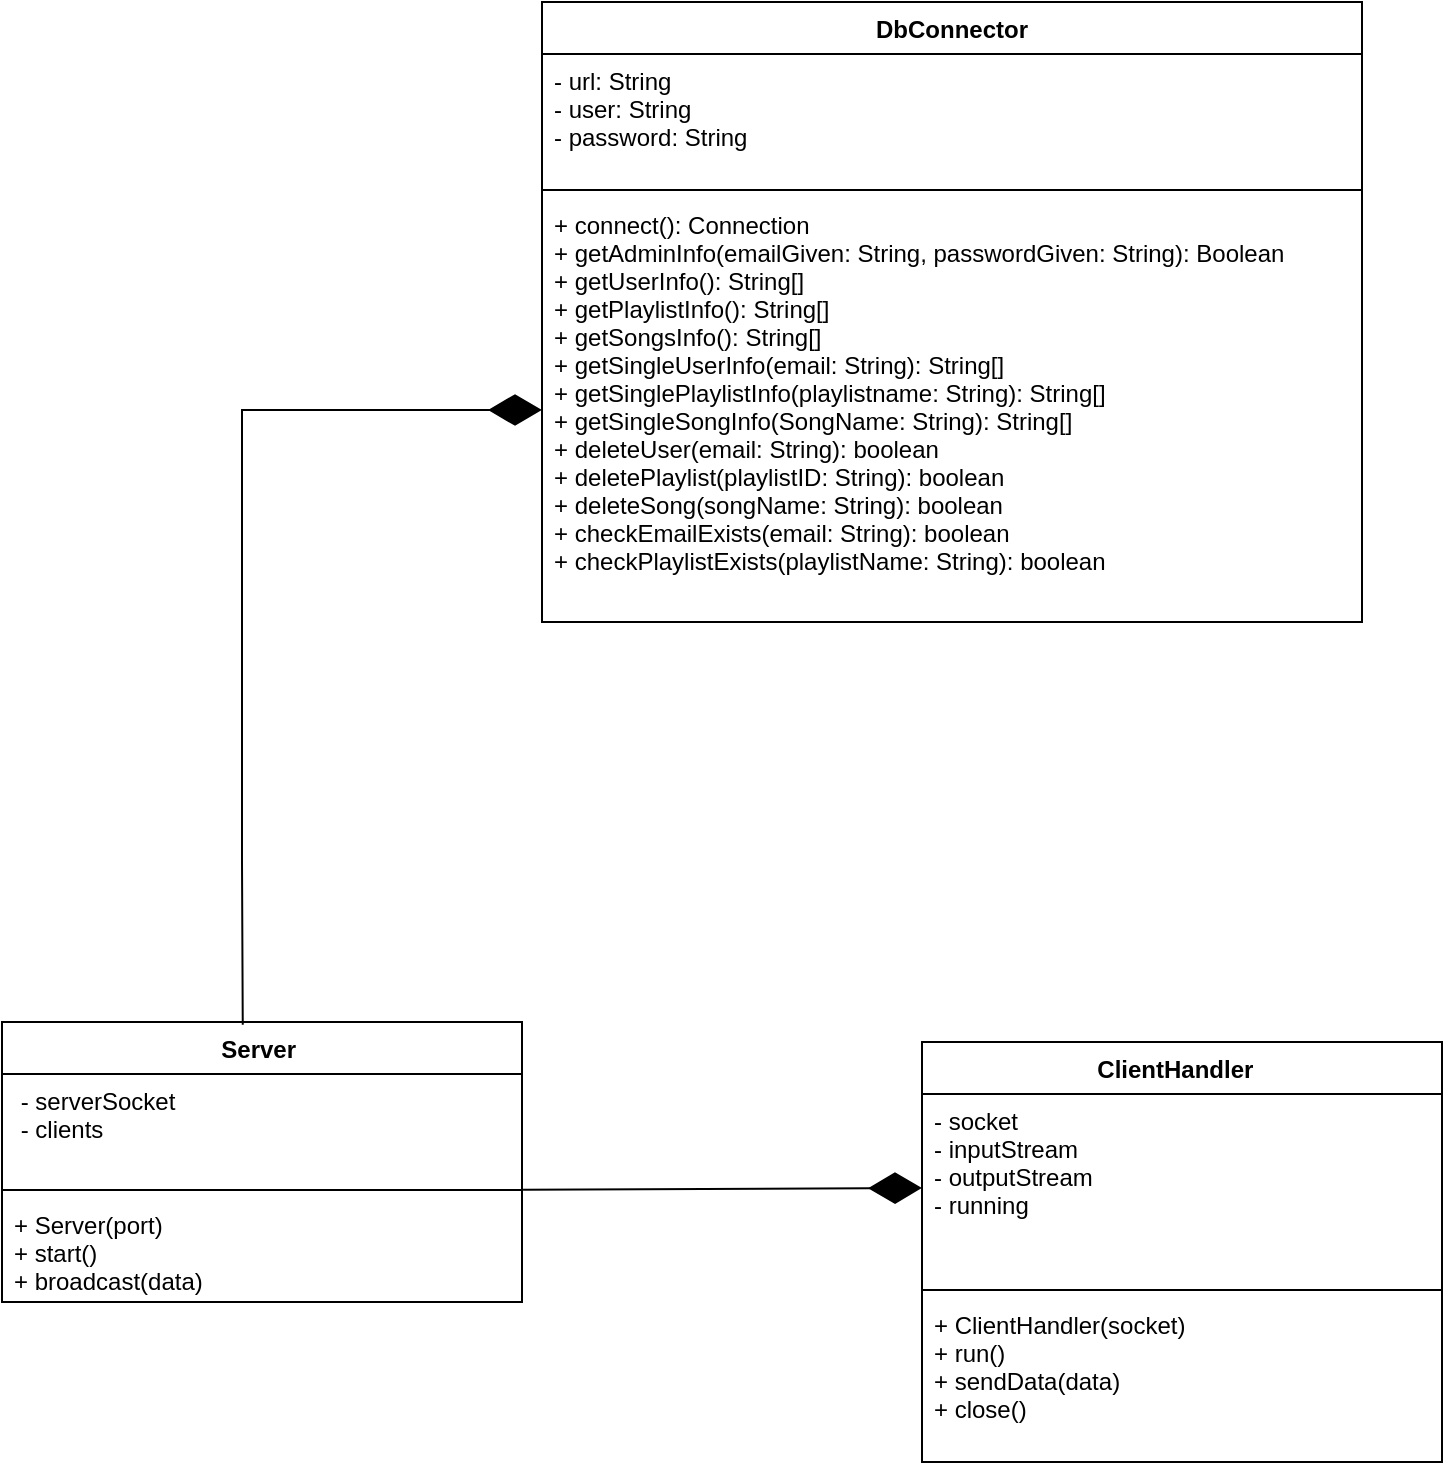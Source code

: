 <mxfile version="20.6.2" type="device"><diagram id="Z_tArfdNRZ5aS84Rllzb" name="Pagina-1"><mxGraphModel dx="3372" dy="702" grid="1" gridSize="10" guides="1" tooltips="1" connect="1" arrows="1" fold="1" page="1" pageScale="1" pageWidth="827" pageHeight="1169" math="0" shadow="0"><root><mxCell id="0"/><mxCell id="1" parent="0"/><mxCell id="mbK-ie_06i3voSqQ34Kf-23" value="ClientHandler  " style="swimlane;fontStyle=1;align=center;verticalAlign=top;childLayout=stackLayout;horizontal=1;startSize=26;horizontalStack=0;resizeParent=1;resizeParentMax=0;resizeLast=0;collapsible=1;marginBottom=0;" parent="1" vertex="1"><mxGeometry x="-600" y="780" width="260" height="210" as="geometry"/></mxCell><mxCell id="mbK-ie_06i3voSqQ34Kf-24" value="- socket       &#10;- inputStream  &#10;- outputStream &#10;- running  " style="text;strokeColor=none;fillColor=none;align=left;verticalAlign=top;spacingLeft=4;spacingRight=4;overflow=hidden;rotatable=0;points=[[0,0.5],[1,0.5]];portConstraint=eastwest;" parent="mbK-ie_06i3voSqQ34Kf-23" vertex="1"><mxGeometry y="26" width="260" height="94" as="geometry"/></mxCell><mxCell id="mbK-ie_06i3voSqQ34Kf-25" value="" style="line;strokeWidth=1;fillColor=none;align=left;verticalAlign=middle;spacingTop=-1;spacingLeft=3;spacingRight=3;rotatable=0;labelPosition=right;points=[];portConstraint=eastwest;strokeColor=inherit;" parent="mbK-ie_06i3voSqQ34Kf-23" vertex="1"><mxGeometry y="120" width="260" height="8" as="geometry"/></mxCell><mxCell id="mbK-ie_06i3voSqQ34Kf-26" value="+ ClientHandler(socket)&#10;+ run()                &#10;+ sendData(data)       &#10;+ close()  " style="text;strokeColor=none;fillColor=none;align=left;verticalAlign=top;spacingLeft=4;spacingRight=4;overflow=hidden;rotatable=0;points=[[0,0.5],[1,0.5]];portConstraint=eastwest;" parent="mbK-ie_06i3voSqQ34Kf-23" vertex="1"><mxGeometry y="128" width="260" height="82" as="geometry"/></mxCell><mxCell id="mbK-ie_06i3voSqQ34Kf-27" value="Server " style="swimlane;fontStyle=1;align=center;verticalAlign=top;childLayout=stackLayout;horizontal=1;startSize=26;horizontalStack=0;resizeParent=1;resizeParentMax=0;resizeLast=0;collapsible=1;marginBottom=0;" parent="1" vertex="1"><mxGeometry x="-1060" y="770" width="260" height="140" as="geometry"/></mxCell><mxCell id="mbK-ie_06i3voSqQ34Kf-28" value=" - serverSocket  &#10; - clients  " style="text;strokeColor=none;fillColor=none;align=left;verticalAlign=top;spacingLeft=4;spacingRight=4;overflow=hidden;rotatable=0;points=[[0,0.5],[1,0.5]];portConstraint=eastwest;" parent="mbK-ie_06i3voSqQ34Kf-27" vertex="1"><mxGeometry y="26" width="260" height="54" as="geometry"/></mxCell><mxCell id="mbK-ie_06i3voSqQ34Kf-29" value="" style="line;strokeWidth=1;fillColor=none;align=left;verticalAlign=middle;spacingTop=-1;spacingLeft=3;spacingRight=3;rotatable=0;labelPosition=right;points=[];portConstraint=eastwest;strokeColor=inherit;" parent="mbK-ie_06i3voSqQ34Kf-27" vertex="1"><mxGeometry y="80" width="260" height="8" as="geometry"/></mxCell><mxCell id="mbK-ie_06i3voSqQ34Kf-30" value="+ Server(port)   &#10;+ start()        &#10;+ broadcast(data)" style="text;strokeColor=none;fillColor=none;align=left;verticalAlign=top;spacingLeft=4;spacingRight=4;overflow=hidden;rotatable=0;points=[[0,0.5],[1,0.5]];portConstraint=eastwest;" parent="mbK-ie_06i3voSqQ34Kf-27" vertex="1"><mxGeometry y="88" width="260" height="52" as="geometry"/></mxCell><mxCell id="B8U6Tpf0lR5ASsozCvgK-2" value="DbConnector" style="swimlane;fontStyle=1;align=center;verticalAlign=top;childLayout=stackLayout;horizontal=1;startSize=26;horizontalStack=0;resizeParent=1;resizeParentMax=0;resizeLast=0;collapsible=1;marginBottom=0;" vertex="1" parent="1"><mxGeometry x="-790" y="260" width="410" height="310" as="geometry"/></mxCell><mxCell id="B8U6Tpf0lR5ASsozCvgK-3" value="- url: String &#10;- user: String&#10;- password: String" style="text;strokeColor=none;fillColor=none;align=left;verticalAlign=top;spacingLeft=4;spacingRight=4;overflow=hidden;rotatable=0;points=[[0,0.5],[1,0.5]];portConstraint=eastwest;" vertex="1" parent="B8U6Tpf0lR5ASsozCvgK-2"><mxGeometry y="26" width="410" height="64" as="geometry"/></mxCell><mxCell id="B8U6Tpf0lR5ASsozCvgK-4" value="" style="line;strokeWidth=1;fillColor=none;align=left;verticalAlign=middle;spacingTop=-1;spacingLeft=3;spacingRight=3;rotatable=0;labelPosition=right;points=[];portConstraint=eastwest;strokeColor=inherit;" vertex="1" parent="B8U6Tpf0lR5ASsozCvgK-2"><mxGeometry y="90" width="410" height="8" as="geometry"/></mxCell><mxCell id="B8U6Tpf0lR5ASsozCvgK-5" value="+ connect(): Connection &#10;+ getAdminInfo(emailGiven: String, passwordGiven: String): Boolean &#10;+ getUserInfo(): String[] &#10;+ getPlaylistInfo(): String[] &#10;+ getSongsInfo(): String[] &#10;+ getSingleUserInfo(email: String): String[] &#10;+ getSinglePlaylistInfo(playlistname: String): String[] &#10;+ getSingleSongInfo(SongName: String): String[] &#10;+ deleteUser(email: String): boolean &#10;+ deletePlaylist(playlistID: String): boolean &#10;+ deleteSong(songName: String): boolean &#10;+ checkEmailExists(email: String): boolean &#10;+ checkPlaylistExists(playlistName: String): boolean" style="text;strokeColor=none;fillColor=none;align=left;verticalAlign=top;spacingLeft=4;spacingRight=4;overflow=hidden;rotatable=0;points=[[0,0.5],[1,0.5]];portConstraint=eastwest;" vertex="1" parent="B8U6Tpf0lR5ASsozCvgK-2"><mxGeometry y="98" width="410" height="212" as="geometry"/></mxCell><mxCell id="B8U6Tpf0lR5ASsozCvgK-6" value="" style="endArrow=diamondThin;endFill=1;endSize=24;html=1;rounded=0;entryX=0;entryY=0.5;entryDx=0;entryDy=0;exitX=0.463;exitY=0.01;exitDx=0;exitDy=0;exitPerimeter=0;" edge="1" parent="1" source="mbK-ie_06i3voSqQ34Kf-27" target="B8U6Tpf0lR5ASsozCvgK-5"><mxGeometry width="160" relative="1" as="geometry"><mxPoint x="-384.08" y="288.29" as="sourcePoint"/><mxPoint x="-63.28" y="409.376" as="targetPoint"/><Array as="points"><mxPoint x="-940" y="690"/><mxPoint x="-940" y="640"/><mxPoint x="-940" y="464"/></Array></mxGeometry></mxCell><mxCell id="B8U6Tpf0lR5ASsozCvgK-7" value="" style="endArrow=diamondThin;endFill=1;endSize=24;html=1;rounded=0;exitX=1.002;exitY=-0.08;exitDx=0;exitDy=0;exitPerimeter=0;entryX=0;entryY=0.5;entryDx=0;entryDy=0;" edge="1" parent="1" source="mbK-ie_06i3voSqQ34Kf-30" target="mbK-ie_06i3voSqQ34Kf-24"><mxGeometry width="160" relative="1" as="geometry"><mxPoint x="-929.62" y="781.4" as="sourcePoint"/><mxPoint x="-610" y="810" as="targetPoint"/><Array as="points"/></mxGeometry></mxCell></root></mxGraphModel></diagram></mxfile>